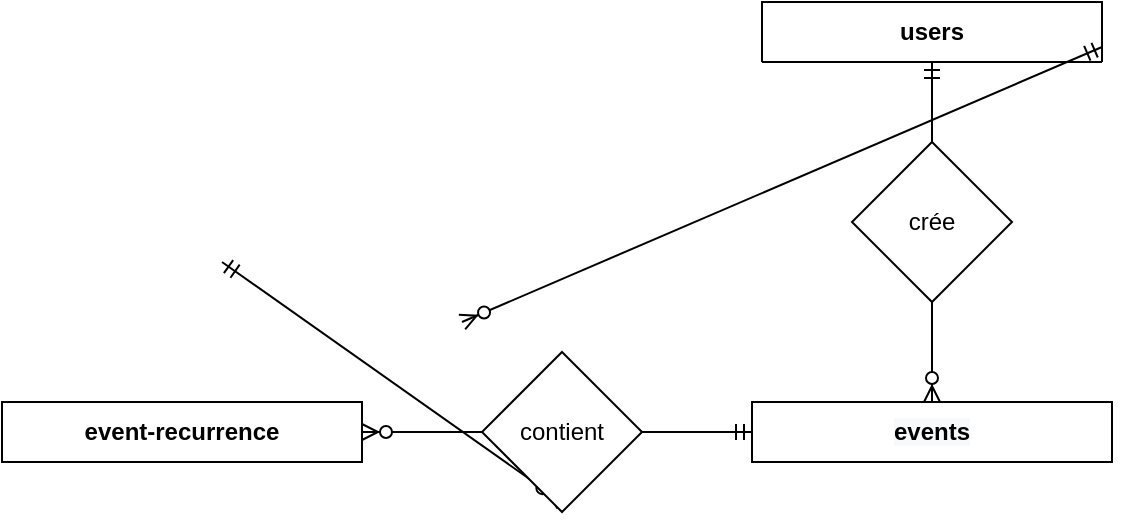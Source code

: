 <mxfile version="14.6.9" type="device"><diagram id="zT2I-hUOACgtvTl31njb" name="Page-1"><mxGraphModel dx="1149" dy="777" grid="1" gridSize="10" guides="1" tooltips="1" connect="1" arrows="1" fold="1" page="1" pageScale="1" pageWidth="827" pageHeight="1169" math="0" shadow="0"><root><mxCell id="0"/><mxCell id="1" parent="0"/><mxCell id="GMKXa7saB3ZcWBgx5Y9E-11" value="users" style="shape=table;html=1;whiteSpace=wrap;startSize=30;container=1;collapsible=0;childLayout=tableLayout;fixedRows=1;rowLines=0;fontStyle=1;align=center;" parent="1" vertex="1"><mxGeometry x="450" y="120" width="170" height="30" as="geometry"/></mxCell><mxCell id="GMKXa7saB3ZcWBgx5Y9E-15" value="" style="shape=partialRectangle;html=1;whiteSpace=wrap;collapsible=0;dropTarget=0;pointerEvents=0;fillColor=none;top=0;left=0;bottom=0;right=0;points=[[0,0.5],[1,0.5]];portConstraint=eastwest;" parent="GMKXa7saB3ZcWBgx5Y9E-11" vertex="1"><mxGeometry y="30" width="180" height="30" as="geometry"/></mxCell><mxCell id="GMKXa7saB3ZcWBgx5Y9E-16" value="" style="shape=partialRectangle;html=1;whiteSpace=wrap;connectable=0;fillColor=none;top=0;left=0;bottom=0;right=0;overflow=hidden;" parent="GMKXa7saB3ZcWBgx5Y9E-15" vertex="1"><mxGeometry width="70" height="30" as="geometry"/></mxCell><mxCell id="GMKXa7saB3ZcWBgx5Y9E-17" value="" style="shape=partialRectangle;html=1;whiteSpace=wrap;connectable=0;fillColor=none;top=0;left=0;bottom=0;right=0;align=left;spacingLeft=6;overflow=hidden;" parent="GMKXa7saB3ZcWBgx5Y9E-15" vertex="1"><mxGeometry x="70" width="110" height="30" as="geometry"/></mxCell><mxCell id="GMKXa7saB3ZcWBgx5Y9E-48" value="event-recurrence" style="shape=table;html=1;whiteSpace=wrap;startSize=30;container=1;collapsible=0;childLayout=tableLayout;fixedRows=1;rowLines=0;fontStyle=1;align=center;" parent="1" vertex="1"><mxGeometry x="70" y="320" width="180" height="30" as="geometry"/></mxCell><mxCell id="GMKXa7saB3ZcWBgx5Y9E-49" value="" style="shape=partialRectangle;html=1;whiteSpace=wrap;collapsible=0;dropTarget=0;pointerEvents=0;fillColor=none;top=0;left=0;bottom=1;right=0;points=[[0,0.5],[1,0.5]];portConstraint=eastwest;" parent="GMKXa7saB3ZcWBgx5Y9E-48" vertex="1"><mxGeometry width="180" height="30" as="geometry"/></mxCell><mxCell id="GMKXa7saB3ZcWBgx5Y9E-50" value="" style="shape=partialRectangle;html=1;whiteSpace=wrap;connectable=0;fillColor=none;top=0;left=0;bottom=0;right=0;overflow=hidden;" parent="GMKXa7saB3ZcWBgx5Y9E-49" vertex="1"><mxGeometry width="70" height="30" as="geometry"/></mxCell><mxCell id="GMKXa7saB3ZcWBgx5Y9E-51" value="" style="shape=partialRectangle;html=1;whiteSpace=wrap;connectable=0;fillColor=none;top=0;left=0;bottom=0;right=0;align=left;spacingLeft=6;overflow=hidden;" parent="GMKXa7saB3ZcWBgx5Y9E-49" vertex="1"><mxGeometry x="70" width="110" height="30" as="geometry"/></mxCell><mxCell id="GMKXa7saB3ZcWBgx5Y9E-61" value="" style="endArrow=ERmandOne;html=1;entryX=1;entryY=0.75;entryDx=0;entryDy=0;exitX=0;exitY=0.5;exitDx=0;exitDy=0;startArrow=ERzeroToMany;startFill=1;endFill=0;" parent="1" source="GMKXa7saB3ZcWBgx5Y9E-30" target="GMKXa7saB3ZcWBgx5Y9E-11" edge="1"><mxGeometry width="50" height="50" relative="1" as="geometry"><mxPoint x="300" y="280" as="sourcePoint"/><mxPoint x="350" y="230" as="targetPoint"/></mxGeometry></mxCell><mxCell id="GMKXa7saB3ZcWBgx5Y9E-62" value="" style="endArrow=ERmandOne;html=1;entryX=0;entryY=0.5;entryDx=0;entryDy=0;exitX=1;exitY=0.5;exitDx=0;exitDy=0;startArrow=ERzeroToMany;startFill=1;endFill=0;" parent="1" source="GMKXa7saB3ZcWBgx5Y9E-52" target="GMKXa7saB3ZcWBgx5Y9E-42" edge="1"><mxGeometry width="50" height="50" relative="1" as="geometry"><mxPoint x="350" y="370" as="sourcePoint"/><mxPoint x="180" y="250" as="targetPoint"/></mxGeometry></mxCell><mxCell id="njhQXwfc3BG3WibE73QZ-1" value="&#10;&#10;&lt;span style=&quot;color: rgb(0, 0, 0); font-family: helvetica; font-size: 12px; font-style: normal; font-weight: 700; letter-spacing: normal; text-align: center; text-indent: 0px; text-transform: none; word-spacing: 0px; background-color: rgb(248, 249, 250); display: inline; float: none;&quot;&gt;events&lt;/span&gt;&#10;&#10;" style="shape=table;html=1;whiteSpace=wrap;startSize=30;container=1;collapsible=0;childLayout=tableLayout;fixedRows=1;rowLines=0;fontStyle=1;align=center;" vertex="1" parent="1"><mxGeometry x="445" y="320" width="180" height="30" as="geometry"/></mxCell><mxCell id="njhQXwfc3BG3WibE73QZ-2" value="" style="shape=partialRectangle;html=1;whiteSpace=wrap;collapsible=0;dropTarget=0;pointerEvents=0;fillColor=none;top=0;left=0;bottom=1;right=0;points=[[0,0.5],[1,0.5]];portConstraint=eastwest;" vertex="1" parent="njhQXwfc3BG3WibE73QZ-1"><mxGeometry width="180" height="30" as="geometry"/></mxCell><mxCell id="njhQXwfc3BG3WibE73QZ-3" value="" style="shape=partialRectangle;html=1;whiteSpace=wrap;connectable=0;fillColor=none;top=0;left=0;bottom=0;right=0;overflow=hidden;" vertex="1" parent="njhQXwfc3BG3WibE73QZ-2"><mxGeometry width="70" height="30" as="geometry"/></mxCell><mxCell id="njhQXwfc3BG3WibE73QZ-4" value="" style="shape=partialRectangle;html=1;whiteSpace=wrap;connectable=0;fillColor=none;top=0;left=0;bottom=0;right=0;align=left;spacingLeft=6;overflow=hidden;" vertex="1" parent="njhQXwfc3BG3WibE73QZ-2"><mxGeometry x="70" width="110" height="30" as="geometry"/></mxCell><mxCell id="njhQXwfc3BG3WibE73QZ-5" value="" style="endArrow=none;html=1;startArrow=ERmandOne;startFill=0;entryX=1;entryY=0.5;entryDx=0;entryDy=0;exitX=0;exitY=0.5;exitDx=0;exitDy=0;" edge="1" parent="1" source="njhQXwfc3BG3WibE73QZ-2" target="njhQXwfc3BG3WibE73QZ-9"><mxGeometry width="50" height="50" relative="1" as="geometry"><mxPoint x="390" y="420" as="sourcePoint"/><mxPoint x="440" y="370" as="targetPoint"/></mxGeometry></mxCell><mxCell id="njhQXwfc3BG3WibE73QZ-8" value="crée" style="rhombus;whiteSpace=wrap;html=1;" vertex="1" parent="1"><mxGeometry x="495" y="190" width="80" height="80" as="geometry"/></mxCell><mxCell id="njhQXwfc3BG3WibE73QZ-9" value="contient" style="rhombus;whiteSpace=wrap;html=1;" vertex="1" parent="1"><mxGeometry x="310" y="295" width="80" height="80" as="geometry"/></mxCell><mxCell id="njhQXwfc3BG3WibE73QZ-10" value="" style="endArrow=none;html=1;startArrow=ERzeroToMany;startFill=1;endFill=0;entryX=0;entryY=0.5;entryDx=0;entryDy=0;exitX=1;exitY=0.5;exitDx=0;exitDy=0;" edge="1" parent="1" source="GMKXa7saB3ZcWBgx5Y9E-49" target="njhQXwfc3BG3WibE73QZ-9"><mxGeometry width="50" height="50" relative="1" as="geometry"><mxPoint x="400" y="430" as="sourcePoint"/><mxPoint x="450" y="380" as="targetPoint"/></mxGeometry></mxCell><mxCell id="njhQXwfc3BG3WibE73QZ-12" value="" style="endArrow=none;html=1;startArrow=ERzeroToMany;startFill=1;entryX=0.5;entryY=1;entryDx=0;entryDy=0;" edge="1" parent="1" source="njhQXwfc3BG3WibE73QZ-2" target="njhQXwfc3BG3WibE73QZ-8"><mxGeometry width="50" height="50" relative="1" as="geometry"><mxPoint x="460" y="250" as="sourcePoint"/><mxPoint x="400" y="250" as="targetPoint"/></mxGeometry></mxCell><mxCell id="njhQXwfc3BG3WibE73QZ-13" value="" style="endArrow=none;html=1;startArrow=ERmandOne;startFill=0;entryX=0.5;entryY=0;entryDx=0;entryDy=0;exitX=0.5;exitY=1;exitDx=0;exitDy=0;" edge="1" parent="1" source="GMKXa7saB3ZcWBgx5Y9E-11" target="njhQXwfc3BG3WibE73QZ-8"><mxGeometry width="50" height="50" relative="1" as="geometry"><mxPoint x="470" y="260" as="sourcePoint"/><mxPoint x="410" y="260" as="targetPoint"/></mxGeometry></mxCell></root></mxGraphModel></diagram></mxfile>